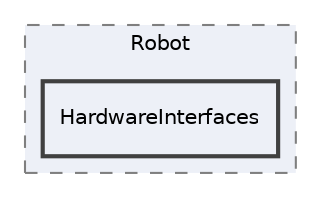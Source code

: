 digraph "HardwareInterfaces"
{
 // LATEX_PDF_SIZE
  edge [fontname="Helvetica",fontsize="10",labelfontname="Helvetica",labelfontsize="10"];
  node [fontname="Helvetica",fontsize="10",shape=record];
  compound=true
  subgraph clusterdir_59e32df584e89b8b1e470d3dad3bfe27 {
    graph [ bgcolor="#edf0f7", pencolor="grey50", style="filled,dashed,", label="Robot", fontname="Helvetica", fontsize="10", URL="dir_59e32df584e89b8b1e470d3dad3bfe27.html"]
  dir_66a43cd648b71ed5dcd592f98db1a5c7 [shape=box, label="HardwareInterfaces", style="filled,bold,", fillcolor="#edf0f7", color="grey25", URL="dir_66a43cd648b71ed5dcd592f98db1a5c7.html"];
  }
}
